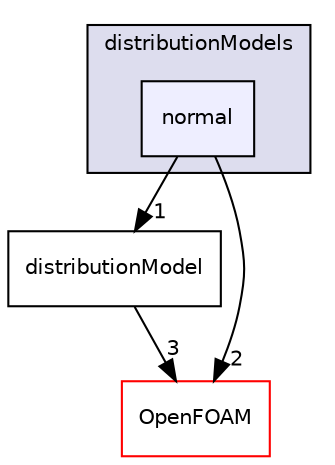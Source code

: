 digraph "src/lagrangian/distributionModels/normal" {
  bgcolor=transparent;
  compound=true
  node [ fontsize="10", fontname="Helvetica"];
  edge [ labelfontsize="10", labelfontname="Helvetica"];
  subgraph clusterdir_d6927c2879faa997b7d01c6ca71e518d {
    graph [ bgcolor="#ddddee", pencolor="black", label="distributionModels" fontname="Helvetica", fontsize="10", URL="dir_d6927c2879faa997b7d01c6ca71e518d.html"]
  dir_53ff697d2289142dffd376d2da988393 [shape=box, label="normal", style="filled", fillcolor="#eeeeff", pencolor="black", URL="dir_53ff697d2289142dffd376d2da988393.html"];
  }
  dir_3ff0738798e7f6403b30bcd3784a2546 [shape=box label="distributionModel" URL="dir_3ff0738798e7f6403b30bcd3784a2546.html"];
  dir_c5473ff19b20e6ec4dfe5c310b3778a8 [shape=box label="OpenFOAM" color="red" URL="dir_c5473ff19b20e6ec4dfe5c310b3778a8.html"];
  dir_53ff697d2289142dffd376d2da988393->dir_3ff0738798e7f6403b30bcd3784a2546 [headlabel="1", labeldistance=1.5 headhref="dir_001388_001376.html"];
  dir_53ff697d2289142dffd376d2da988393->dir_c5473ff19b20e6ec4dfe5c310b3778a8 [headlabel="2", labeldistance=1.5 headhref="dir_001388_001887.html"];
  dir_3ff0738798e7f6403b30bcd3784a2546->dir_c5473ff19b20e6ec4dfe5c310b3778a8 [headlabel="3", labeldistance=1.5 headhref="dir_001376_001887.html"];
}
